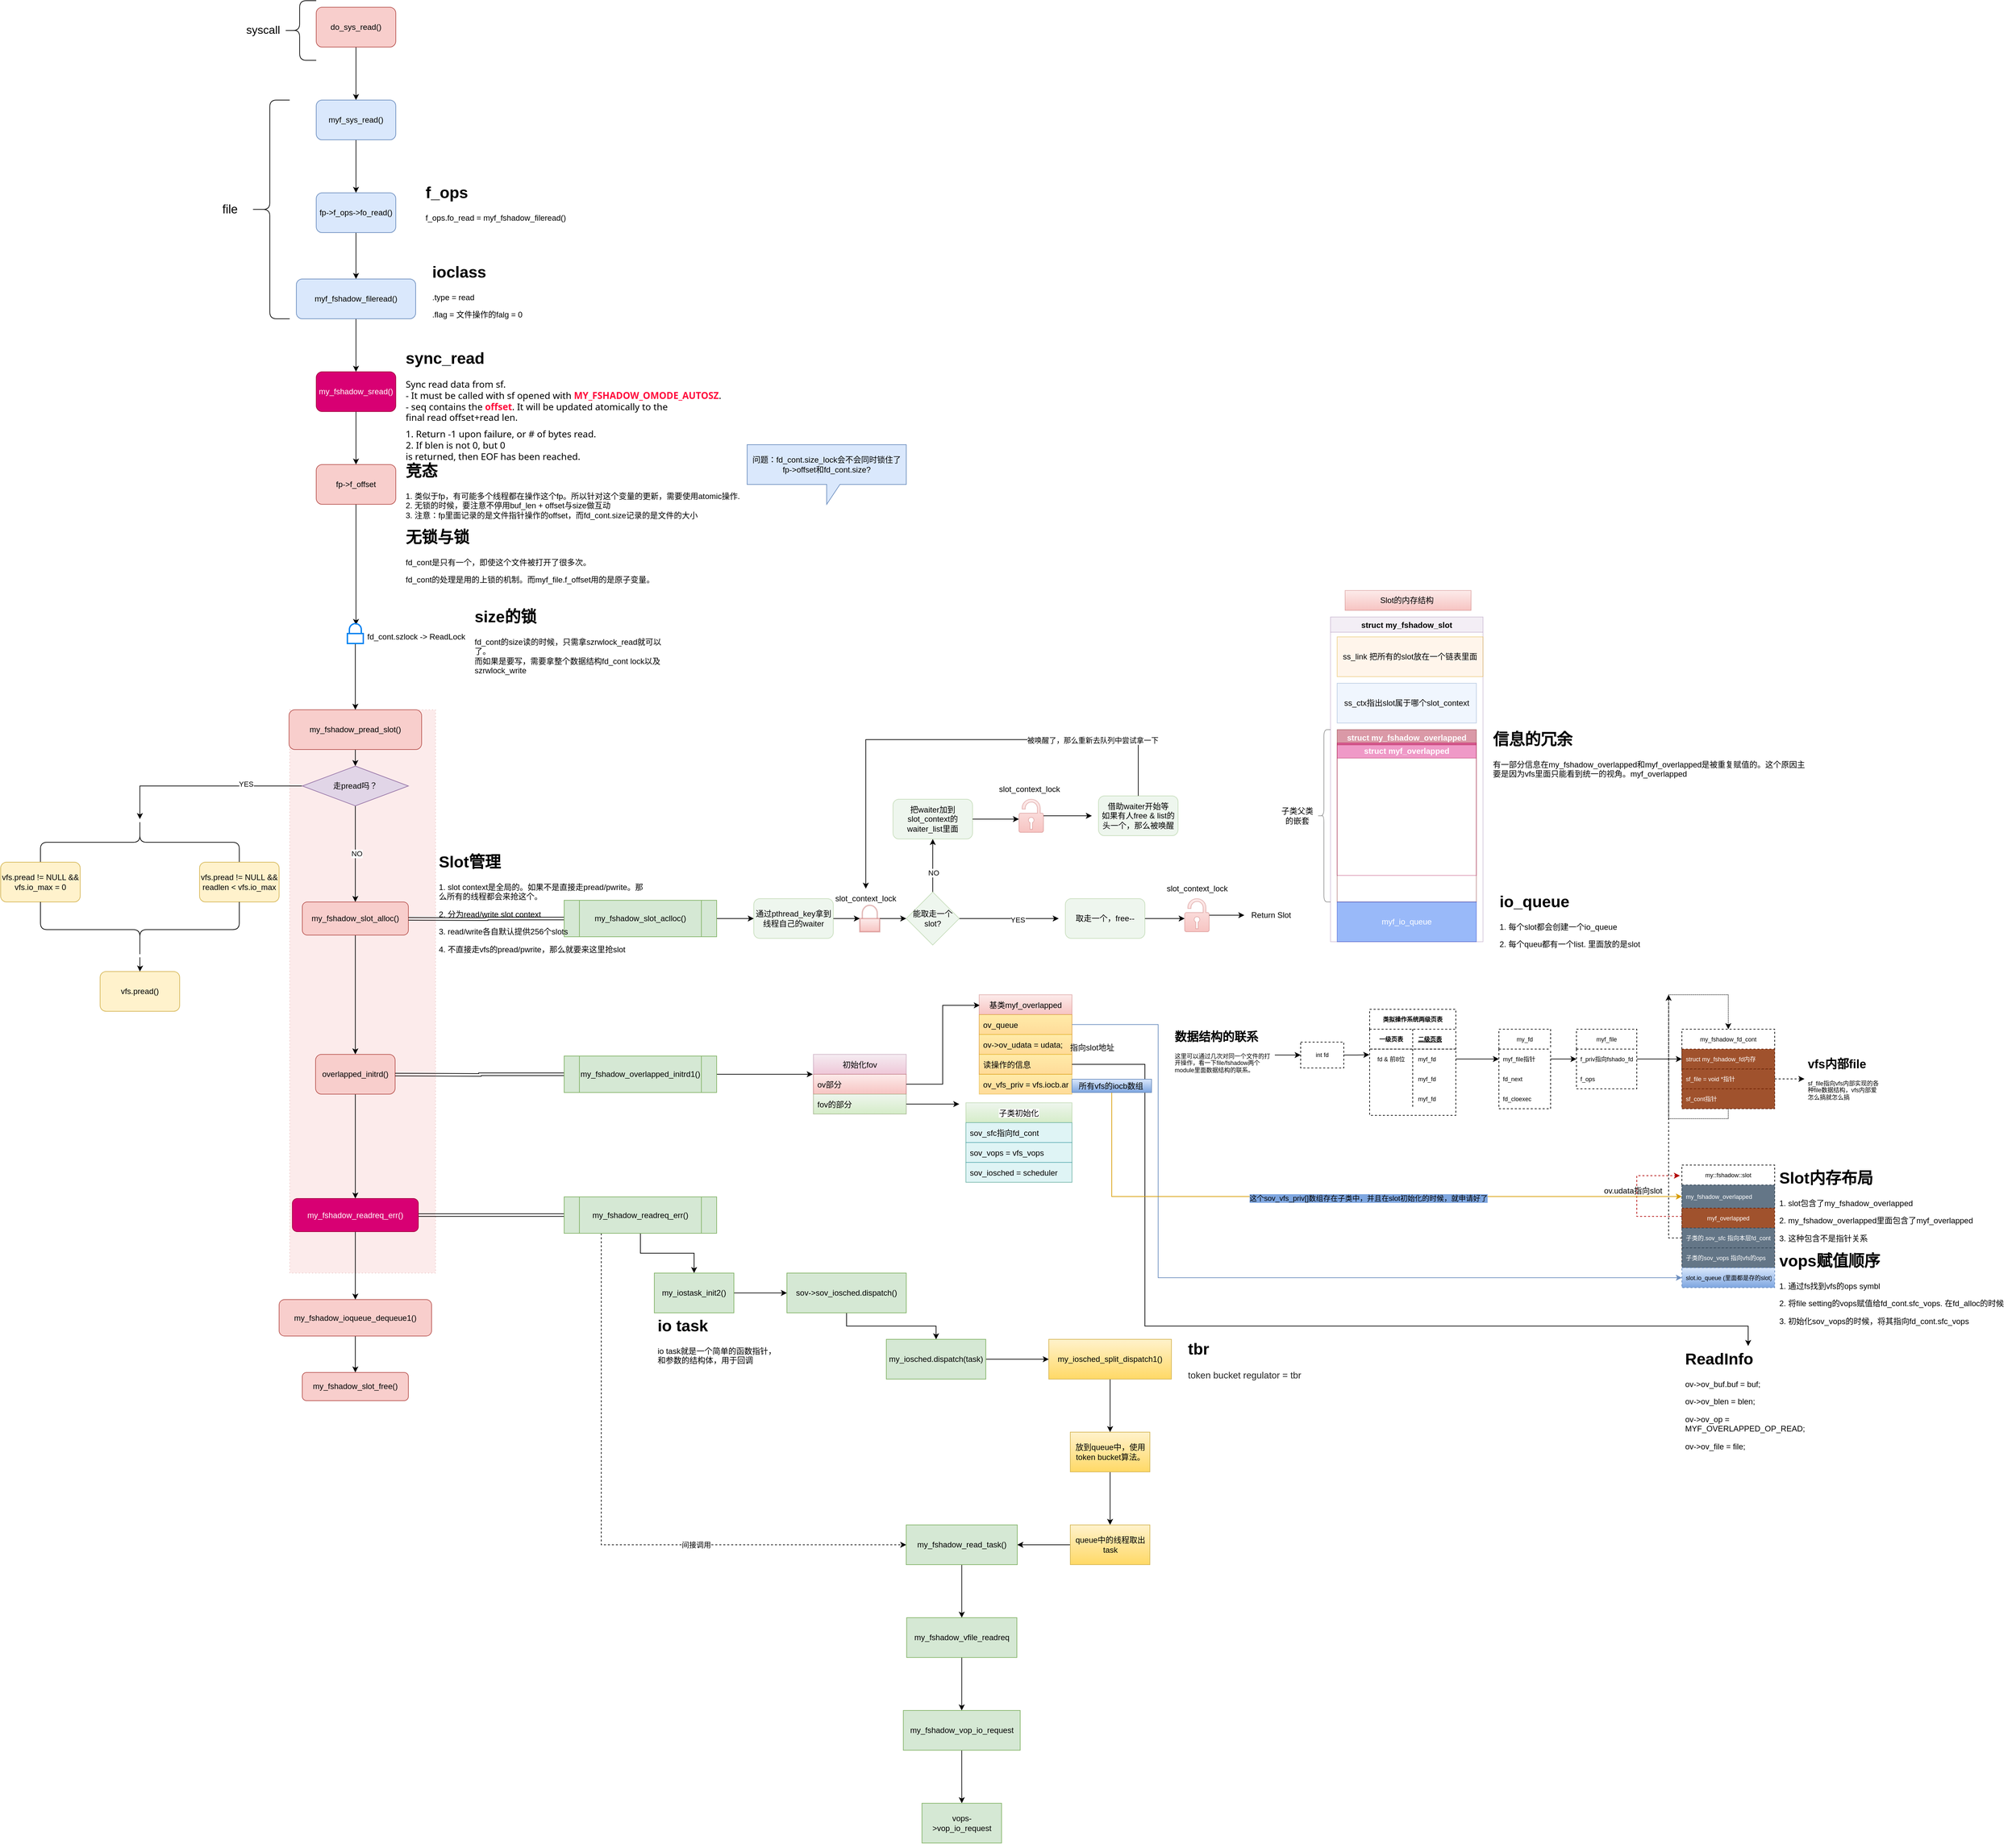 <mxfile version="15.9.1" type="github">
  <diagram id="FjAEv_3uUnPhrMAkXt-9" name="Page-1">
    <mxGraphModel dx="4722" dy="786" grid="1" gridSize="10" guides="1" tooltips="1" connect="1" arrows="1" fold="1" page="1" pageScale="1" pageWidth="3300" pageHeight="4681" math="0" shadow="0">
      <root>
        <mxCell id="0" />
        <mxCell id="1" parent="0" />
        <mxCell id="D6DmgnndptHay-srKGgo-6" value="" style="rounded=0;whiteSpace=wrap;html=1;dashed=1;dashPattern=1 4;opacity=40;fillColor=#f8cecc;strokeColor=#b85450;" parent="1" vertex="1">
          <mxGeometry x="350" y="1200" width="220" height="850" as="geometry" />
        </mxCell>
        <mxCell id="aP7m1-uafCFphGfOBbi7-3" value="" style="edgeStyle=orthogonalEdgeStyle;rounded=0;orthogonalLoop=1;jettySize=auto;html=1;" parent="1" source="aP7m1-uafCFphGfOBbi7-1" target="aP7m1-uafCFphGfOBbi7-2" edge="1">
          <mxGeometry relative="1" as="geometry" />
        </mxCell>
        <mxCell id="aP7m1-uafCFphGfOBbi7-1" value="do_sys_read()" style="rounded=1;whiteSpace=wrap;html=1;fillColor=#f8cecc;strokeColor=#b85450;" parent="1" vertex="1">
          <mxGeometry x="390" y="140" width="120" height="60" as="geometry" />
        </mxCell>
        <mxCell id="aP7m1-uafCFphGfOBbi7-5" value="" style="edgeStyle=orthogonalEdgeStyle;rounded=0;orthogonalLoop=1;jettySize=auto;html=1;" parent="1" source="aP7m1-uafCFphGfOBbi7-2" target="aP7m1-uafCFphGfOBbi7-4" edge="1">
          <mxGeometry relative="1" as="geometry" />
        </mxCell>
        <mxCell id="aP7m1-uafCFphGfOBbi7-2" value="myf_sys_read()" style="whiteSpace=wrap;html=1;rounded=1;fillColor=#dae8fc;strokeColor=#6c8ebf;" parent="1" vertex="1">
          <mxGeometry x="390" y="280" width="120" height="60" as="geometry" />
        </mxCell>
        <mxCell id="aP7m1-uafCFphGfOBbi7-8" value="" style="edgeStyle=orthogonalEdgeStyle;rounded=0;orthogonalLoop=1;jettySize=auto;html=1;" parent="1" source="aP7m1-uafCFphGfOBbi7-4" target="aP7m1-uafCFphGfOBbi7-7" edge="1">
          <mxGeometry relative="1" as="geometry" />
        </mxCell>
        <mxCell id="aP7m1-uafCFphGfOBbi7-4" value="fp-&amp;gt;f_ops-&amp;gt;fo_read()" style="whiteSpace=wrap;html=1;rounded=1;fillColor=#dae8fc;strokeColor=#6c8ebf;" parent="1" vertex="1">
          <mxGeometry x="390" y="420" width="120" height="60" as="geometry" />
        </mxCell>
        <mxCell id="aP7m1-uafCFphGfOBbi7-6" value="&lt;h1&gt;f_ops&lt;/h1&gt;&lt;p&gt;f_ops.fo_read = myf_fshadow_fileread()&lt;/p&gt;" style="text;html=1;strokeColor=none;fillColor=none;spacing=5;spacingTop=-20;whiteSpace=wrap;overflow=hidden;rounded=0;" parent="1" vertex="1">
          <mxGeometry x="550" y="400" width="240" height="80" as="geometry" />
        </mxCell>
        <mxCell id="aP7m1-uafCFphGfOBbi7-10" value="" style="edgeStyle=orthogonalEdgeStyle;rounded=0;orthogonalLoop=1;jettySize=auto;html=1;" parent="1" source="aP7m1-uafCFphGfOBbi7-7" target="aP7m1-uafCFphGfOBbi7-9" edge="1">
          <mxGeometry relative="1" as="geometry" />
        </mxCell>
        <mxCell id="aP7m1-uafCFphGfOBbi7-7" value="myf_fshadow_fileread()" style="whiteSpace=wrap;html=1;rounded=1;fillColor=#dae8fc;strokeColor=#6c8ebf;" parent="1" vertex="1">
          <mxGeometry x="360" y="550" width="180" height="60" as="geometry" />
        </mxCell>
        <mxCell id="aP7m1-uafCFphGfOBbi7-13" value="" style="edgeStyle=orthogonalEdgeStyle;rounded=0;orthogonalLoop=1;jettySize=auto;html=1;fontColor=#000000;" parent="1" source="aP7m1-uafCFphGfOBbi7-9" target="aP7m1-uafCFphGfOBbi7-12" edge="1">
          <mxGeometry relative="1" as="geometry" />
        </mxCell>
        <mxCell id="aP7m1-uafCFphGfOBbi7-9" value="my_fshadow_sread()" style="whiteSpace=wrap;html=1;rounded=1;fillColor=#d80073;strokeColor=#A50040;fontColor=#ffffff;" parent="1" vertex="1">
          <mxGeometry x="390" y="690" width="120" height="60" as="geometry" />
        </mxCell>
        <mxCell id="aP7m1-uafCFphGfOBbi7-11" value="&lt;h1&gt;sync_read&lt;/h1&gt;&lt;p style=&quot;margin: 8px 0px ; font-family: &amp;#34;segoe wpc&amp;#34; , &amp;#34;segoe ui&amp;#34; , sans-serif ; font-size: 14px&quot;&gt;Sync read data from sf.&lt;br&gt;- It must be called with sf opened with &lt;b&gt;&lt;font color=&quot;#ff0a3b&quot;&gt;MY_FSHADOW_OMODE_AUTOSZ&lt;/font&gt;&lt;/b&gt;.&lt;br&gt;- seq contains the &lt;b&gt;&lt;font color=&quot;#ff0a3b&quot;&gt;offset&lt;/font&gt;&lt;/b&gt;. It will be updated atomically to the&lt;br&gt;final read offset+read len.&lt;/p&gt;&lt;p style=&quot;margin: 8px 0px 0px ; font-family: &amp;#34;segoe wpc&amp;#34; , &amp;#34;segoe ui&amp;#34; , sans-serif ; font-size: 14px&quot;&gt;1. Return -1 upon failure, or # of bytes read.&lt;br&gt;2. If blen is not 0, but 0&lt;br&gt;is returned, then EOF has been reached.&lt;/p&gt;" style="text;html=1;strokeColor=none;fillColor=none;spacing=5;spacingTop=-20;whiteSpace=wrap;overflow=hidden;rounded=0;" parent="1" vertex="1">
          <mxGeometry x="520" y="650" width="600" height="190" as="geometry" />
        </mxCell>
        <mxCell id="D6DmgnndptHay-srKGgo-10" style="edgeStyle=orthogonalEdgeStyle;rounded=0;orthogonalLoop=1;jettySize=auto;html=1;entryX=0.542;entryY=0.067;entryDx=0;entryDy=0;entryPerimeter=0;" parent="1" source="aP7m1-uafCFphGfOBbi7-12" target="D6DmgnndptHay-srKGgo-4" edge="1">
          <mxGeometry relative="1" as="geometry" />
        </mxCell>
        <mxCell id="aP7m1-uafCFphGfOBbi7-12" value="fp-&amp;gt;f_offset" style="whiteSpace=wrap;html=1;rounded=1;fillColor=#f8cecc;strokeColor=#b85450;" parent="1" vertex="1">
          <mxGeometry x="390" y="830" width="120" height="60" as="geometry" />
        </mxCell>
        <mxCell id="aP7m1-uafCFphGfOBbi7-14" value="&lt;h1&gt;竞态&lt;/h1&gt;&lt;p&gt;1. 类似于fp，有可能多个线程都在操作这个fp。所以针对这个变量的更新，需要使用atomic操作.&lt;br&gt;2. 无锁的时候，要注意不停用buf_len + offset与size做互动&lt;br&gt;3. 注意：fp里面记录的是文件指针操作的offset，而fd_cont.size记录的是文件的大小&lt;/p&gt;" style="text;html=1;strokeColor=none;fillColor=none;spacing=5;spacingTop=-20;whiteSpace=wrap;overflow=hidden;rounded=0;labelBackgroundColor=none;fontColor=#000000;" parent="1" vertex="1">
          <mxGeometry x="520" y="820" width="520" height="100" as="geometry" />
        </mxCell>
        <mxCell id="RqPFMmIZ2FTs6EOz_FOU-2" value="" style="edgeStyle=orthogonalEdgeStyle;rounded=0;orthogonalLoop=1;jettySize=auto;html=1;" parent="1" source="aP7m1-uafCFphGfOBbi7-15" target="RqPFMmIZ2FTs6EOz_FOU-6" edge="1">
          <mxGeometry relative="1" as="geometry">
            <mxPoint x="449" y="1310" as="targetPoint" />
          </mxGeometry>
        </mxCell>
        <mxCell id="aP7m1-uafCFphGfOBbi7-15" value="my_fshadow_pread_slot()" style="whiteSpace=wrap;html=1;rounded=1;strokeColor=#b85450;fillColor=#f8cecc;" parent="1" vertex="1">
          <mxGeometry x="349" y="1200" width="200" height="60" as="geometry" />
        </mxCell>
        <mxCell id="aP7m1-uafCFphGfOBbi7-17" value="" style="shape=curlyBracket;whiteSpace=wrap;html=1;rounded=1;labelBackgroundColor=none;fontColor=#000000;" parent="1" vertex="1">
          <mxGeometry x="340" y="130" width="50" height="90" as="geometry" />
        </mxCell>
        <mxCell id="aP7m1-uafCFphGfOBbi7-18" value="syscall" style="text;html=1;strokeColor=none;fillColor=none;align=center;verticalAlign=middle;whiteSpace=wrap;rounded=0;labelBackgroundColor=none;fontColor=#000000;fontSize=17;" parent="1" vertex="1">
          <mxGeometry x="280" y="160" width="60" height="30" as="geometry" />
        </mxCell>
        <mxCell id="aP7m1-uafCFphGfOBbi7-19" value="" style="shape=curlyBracket;whiteSpace=wrap;html=1;rounded=1;labelBackgroundColor=none;fontColor=#000000;" parent="1" vertex="1">
          <mxGeometry x="290" y="280" width="60" height="330" as="geometry" />
        </mxCell>
        <mxCell id="aP7m1-uafCFphGfOBbi7-20" value="&lt;font style=&quot;font-size: 18px&quot;&gt;file&lt;/font&gt;" style="text;html=1;strokeColor=none;fillColor=none;align=center;verticalAlign=middle;whiteSpace=wrap;rounded=0;labelBackgroundColor=none;fontColor=#000000;" parent="1" vertex="1">
          <mxGeometry x="230" y="430" width="60" height="30" as="geometry" />
        </mxCell>
        <mxCell id="RqPFMmIZ2FTs6EOz_FOU-3" value="" style="shape=curlyBracket;whiteSpace=wrap;html=1;rounded=1;flipH=1;rotation=270;" parent="1" vertex="1">
          <mxGeometry x="89" y="1250" width="70" height="300" as="geometry" />
        </mxCell>
        <mxCell id="RqPFMmIZ2FTs6EOz_FOU-7" style="edgeStyle=orthogonalEdgeStyle;rounded=0;orthogonalLoop=1;jettySize=auto;html=1;entryX=0;entryY=0.5;entryDx=0;entryDy=0;entryPerimeter=0;" parent="1" source="RqPFMmIZ2FTs6EOz_FOU-6" target="RqPFMmIZ2FTs6EOz_FOU-3" edge="1">
          <mxGeometry relative="1" as="geometry" />
        </mxCell>
        <mxCell id="RqPFMmIZ2FTs6EOz_FOU-9" value="YES" style="edgeLabel;html=1;align=center;verticalAlign=middle;resizable=0;points=[];" parent="RqPFMmIZ2FTs6EOz_FOU-7" vertex="1" connectable="0">
          <mxGeometry x="-0.421" y="-3" relative="1" as="geometry">
            <mxPoint as="offset" />
          </mxGeometry>
        </mxCell>
        <mxCell id="RqPFMmIZ2FTs6EOz_FOU-8" style="edgeStyle=orthogonalEdgeStyle;rounded=0;orthogonalLoop=1;jettySize=auto;html=1;" parent="1" source="RqPFMmIZ2FTs6EOz_FOU-6" edge="1">
          <mxGeometry relative="1" as="geometry">
            <mxPoint x="449" y="1490" as="targetPoint" />
          </mxGeometry>
        </mxCell>
        <mxCell id="RqPFMmIZ2FTs6EOz_FOU-10" value="NO" style="edgeLabel;html=1;align=center;verticalAlign=middle;resizable=0;points=[];" parent="RqPFMmIZ2FTs6EOz_FOU-8" vertex="1" connectable="0">
          <mxGeometry x="-0.007" y="2" relative="1" as="geometry">
            <mxPoint as="offset" />
          </mxGeometry>
        </mxCell>
        <mxCell id="RqPFMmIZ2FTs6EOz_FOU-6" value="走pread吗？" style="rhombus;whiteSpace=wrap;html=1;fillColor=#e1d5e7;strokeColor=#9673a6;" parent="1" vertex="1">
          <mxGeometry x="369" y="1285" width="160" height="60" as="geometry" />
        </mxCell>
        <mxCell id="RqPFMmIZ2FTs6EOz_FOU-12" value="vfs.pread()" style="whiteSpace=wrap;html=1;rounded=1;fillColor=#fff2cc;strokeColor=#d6b656;" parent="1" vertex="1">
          <mxGeometry x="64" y="1595" width="120" height="60" as="geometry" />
        </mxCell>
        <mxCell id="RqPFMmIZ2FTs6EOz_FOU-15" style="edgeStyle=orthogonalEdgeStyle;rounded=0;orthogonalLoop=1;jettySize=auto;html=1;" parent="1" source="RqPFMmIZ2FTs6EOz_FOU-14" target="RqPFMmIZ2FTs6EOz_FOU-16" edge="1">
          <mxGeometry relative="1" as="geometry">
            <mxPoint x="449" y="1620" as="targetPoint" />
          </mxGeometry>
        </mxCell>
        <mxCell id="RqPFMmIZ2FTs6EOz_FOU-14" value="my_fshadow_slot_alloc()" style="rounded=1;whiteSpace=wrap;html=1;fillColor=#f8cecc;strokeColor=#b85450;" parent="1" vertex="1">
          <mxGeometry x="369" y="1490" width="160" height="50" as="geometry" />
        </mxCell>
        <mxCell id="RqPFMmIZ2FTs6EOz_FOU-18" value="" style="edgeStyle=orthogonalEdgeStyle;rounded=0;orthogonalLoop=1;jettySize=auto;html=1;" parent="1" source="RqPFMmIZ2FTs6EOz_FOU-16" target="RqPFMmIZ2FTs6EOz_FOU-17" edge="1">
          <mxGeometry relative="1" as="geometry" />
        </mxCell>
        <mxCell id="RqPFMmIZ2FTs6EOz_FOU-16" value="overlapped_initrd()" style="rounded=1;whiteSpace=wrap;html=1;fillColor=#f8cecc;strokeColor=#b85450;" parent="1" vertex="1">
          <mxGeometry x="389" y="1720" width="120" height="60" as="geometry" />
        </mxCell>
        <mxCell id="RqPFMmIZ2FTs6EOz_FOU-20" value="" style="edgeStyle=orthogonalEdgeStyle;rounded=0;orthogonalLoop=1;jettySize=auto;html=1;" parent="1" source="RqPFMmIZ2FTs6EOz_FOU-17" target="RqPFMmIZ2FTs6EOz_FOU-19" edge="1">
          <mxGeometry relative="1" as="geometry" />
        </mxCell>
        <mxCell id="RqPFMmIZ2FTs6EOz_FOU-26" style="edgeStyle=orthogonalEdgeStyle;rounded=0;orthogonalLoop=1;jettySize=auto;html=1;entryX=0;entryY=0.5;entryDx=0;entryDy=0;shape=link;" parent="1" source="RqPFMmIZ2FTs6EOz_FOU-17" target="RqPFMmIZ2FTs6EOz_FOU-24" edge="1">
          <mxGeometry relative="1" as="geometry" />
        </mxCell>
        <mxCell id="RqPFMmIZ2FTs6EOz_FOU-17" value="my_fshadow_readreq_err()" style="whiteSpace=wrap;html=1;rounded=1;strokeColor=#A50040;fillColor=#d80073;fontColor=#ffffff;" parent="1" vertex="1">
          <mxGeometry x="354" y="1937.5" width="190" height="50" as="geometry" />
        </mxCell>
        <mxCell id="RqPFMmIZ2FTs6EOz_FOU-22" value="" style="edgeStyle=orthogonalEdgeStyle;rounded=0;orthogonalLoop=1;jettySize=auto;html=1;" parent="1" source="RqPFMmIZ2FTs6EOz_FOU-19" target="RqPFMmIZ2FTs6EOz_FOU-21" edge="1">
          <mxGeometry relative="1" as="geometry" />
        </mxCell>
        <mxCell id="RqPFMmIZ2FTs6EOz_FOU-19" value="my_fshadow_ioqueue_dequeue1()" style="whiteSpace=wrap;html=1;rounded=1;strokeColor=#b85450;fillColor=#f8cecc;" parent="1" vertex="1">
          <mxGeometry x="334" y="2090" width="230" height="55" as="geometry" />
        </mxCell>
        <mxCell id="RqPFMmIZ2FTs6EOz_FOU-21" value="my_fshadow_slot_free()" style="whiteSpace=wrap;html=1;rounded=1;strokeColor=#b85450;fillColor=#f8cecc;" parent="1" vertex="1">
          <mxGeometry x="369" y="2200" width="160" height="42.5" as="geometry" />
        </mxCell>
        <mxCell id="D6DmgnndptHay-srKGgo-161" value="" style="edgeStyle=orthogonalEdgeStyle;rounded=0;orthogonalLoop=1;jettySize=auto;html=1;fontColor=#000000;" parent="1" source="RqPFMmIZ2FTs6EOz_FOU-24" target="D6DmgnndptHay-srKGgo-160" edge="1">
          <mxGeometry relative="1" as="geometry" />
        </mxCell>
        <mxCell id="E2Yp4QjCYOfhFSY221A6-5" style="edgeStyle=orthogonalEdgeStyle;rounded=0;orthogonalLoop=1;jettySize=auto;html=1;entryX=0;entryY=0.5;entryDx=0;entryDy=0;dashed=1;" edge="1" parent="1" source="RqPFMmIZ2FTs6EOz_FOU-24" target="E2Yp4QjCYOfhFSY221A6-3">
          <mxGeometry relative="1" as="geometry">
            <Array as="points">
              <mxPoint x="820" y="2460" />
            </Array>
          </mxGeometry>
        </mxCell>
        <mxCell id="E2Yp4QjCYOfhFSY221A6-6" value="间接调用" style="edgeLabel;html=1;align=center;verticalAlign=middle;resizable=0;points=[];" vertex="1" connectable="0" parent="E2Yp4QjCYOfhFSY221A6-5">
          <mxGeometry x="0.318" relative="1" as="geometry">
            <mxPoint as="offset" />
          </mxGeometry>
        </mxCell>
        <mxCell id="RqPFMmIZ2FTs6EOz_FOU-24" value="my_fshadow_readreq_err()" style="shape=process;whiteSpace=wrap;html=1;backgroundOutline=1;fillColor=#d5e8d4;strokeColor=#82b366;" parent="1" vertex="1">
          <mxGeometry x="764" y="1935" width="230" height="55" as="geometry" />
        </mxCell>
        <mxCell id="D6DmgnndptHay-srKGgo-1" value="&lt;h1&gt;无锁与锁&lt;/h1&gt;&lt;p&gt;fd_cont是只有一个，即使这个文件被打开了很多次。&lt;/p&gt;&lt;p&gt;fd_cont的处理是用的上锁的机制。而myf_file.f_offset用的是原子变量。&lt;/p&gt;" style="text;html=1;strokeColor=none;fillColor=none;spacing=5;spacingTop=-20;whiteSpace=wrap;overflow=hidden;rounded=0;" parent="1" vertex="1">
          <mxGeometry x="520" y="920" width="420" height="100" as="geometry" />
        </mxCell>
        <mxCell id="D6DmgnndptHay-srKGgo-2" value="&lt;h1&gt;ioclass&lt;/h1&gt;&lt;p&gt;.type = read&lt;/p&gt;&lt;p&gt;.flag = 文件操作的falg = 0&lt;/p&gt;" style="text;html=1;strokeColor=none;fillColor=none;spacing=5;spacingTop=-20;whiteSpace=wrap;overflow=hidden;rounded=0;" parent="1" vertex="1">
          <mxGeometry x="560" y="520" width="190" height="120" as="geometry" />
        </mxCell>
        <mxCell id="D6DmgnndptHay-srKGgo-3" value="问题：fd_cont.size_lock会不会同时锁住了fp-&amp;gt;offset和fd_cont.size?" style="shape=callout;whiteSpace=wrap;html=1;perimeter=calloutPerimeter;fillColor=#dae8fc;strokeColor=#6c8ebf;" parent="1" vertex="1">
          <mxGeometry x="1040" y="800" width="240" height="90" as="geometry" />
        </mxCell>
        <mxCell id="D6DmgnndptHay-srKGgo-12" style="edgeStyle=orthogonalEdgeStyle;rounded=0;orthogonalLoop=1;jettySize=auto;html=1;" parent="1" source="D6DmgnndptHay-srKGgo-4" target="aP7m1-uafCFphGfOBbi7-15" edge="1">
          <mxGeometry relative="1" as="geometry" />
        </mxCell>
        <mxCell id="D6DmgnndptHay-srKGgo-4" value="" style="html=1;verticalLabelPosition=bottom;align=center;labelBackgroundColor=#ffffff;verticalAlign=top;strokeWidth=2;strokeColor=#0080F0;shadow=0;dashed=0;shape=mxgraph.ios7.icons.locked;" parent="1" vertex="1">
          <mxGeometry x="437" y="1070" width="24" height="30" as="geometry" />
        </mxCell>
        <mxCell id="D6DmgnndptHay-srKGgo-7" value="fd_cont.szlock -&amp;gt; ReadLock" style="text;html=1;strokeColor=none;fillColor=none;align=center;verticalAlign=middle;whiteSpace=wrap;rounded=0;dashed=1;dashPattern=1 4;" parent="1" vertex="1">
          <mxGeometry x="461" y="1080" width="160" height="20" as="geometry" />
        </mxCell>
        <mxCell id="D6DmgnndptHay-srKGgo-13" value="&lt;h1&gt;size的锁&lt;/h1&gt;&lt;p&gt;fd_cont的size读的时候，只需拿szrwlock_read就可以了。&lt;br&gt;而如果是要写，需要拿整个数据结构fd_cont lock以及szrwlock_write&lt;/p&gt;" style="text;html=1;strokeColor=none;fillColor=none;spacing=5;spacingTop=-20;whiteSpace=wrap;overflow=hidden;rounded=0;dashed=1;dashPattern=1 4;opacity=40;" parent="1" vertex="1">
          <mxGeometry x="624" y="1040" width="306" height="120" as="geometry" />
        </mxCell>
        <mxCell id="D6DmgnndptHay-srKGgo-16" value="vfs.pread != NULL &amp;amp;&amp;amp;&lt;br&gt;readlen &amp;lt; vfs.io_max" style="rounded=1;whiteSpace=wrap;html=1;fillColor=#fff2cc;strokeColor=#d6b656;" parent="1" vertex="1">
          <mxGeometry x="214" y="1430" width="120" height="60" as="geometry" />
        </mxCell>
        <mxCell id="D6DmgnndptHay-srKGgo-17" value="vfs.pread != NULL &amp;amp;&amp;amp;&lt;br&gt;vfs.io_max = 0" style="rounded=1;whiteSpace=wrap;html=1;fillColor=#fff2cc;strokeColor=#d6b656;" parent="1" vertex="1">
          <mxGeometry x="-86" y="1430" width="120" height="60" as="geometry" />
        </mxCell>
        <mxCell id="D6DmgnndptHay-srKGgo-20" style="edgeStyle=orthogonalEdgeStyle;rounded=0;orthogonalLoop=1;jettySize=auto;html=1;fontColor=#FF0A3B;" parent="1" source="D6DmgnndptHay-srKGgo-18" target="RqPFMmIZ2FTs6EOz_FOU-12" edge="1">
          <mxGeometry relative="1" as="geometry" />
        </mxCell>
        <mxCell id="D6DmgnndptHay-srKGgo-18" value="" style="shape=curlyBracket;whiteSpace=wrap;html=1;rounded=1;rotation=270;" parent="1" vertex="1">
          <mxGeometry x="82.25" y="1381.75" width="83.5" height="300" as="geometry" />
        </mxCell>
        <mxCell id="D6DmgnndptHay-srKGgo-24" style="edgeStyle=orthogonalEdgeStyle;rounded=0;orthogonalLoop=1;jettySize=auto;html=1;entryX=0;entryY=0.5;entryDx=0;entryDy=0;shape=link;" parent="1" target="D6DmgnndptHay-srKGgo-25" edge="1">
          <mxGeometry relative="1" as="geometry">
            <mxPoint x="529" y="1515.5" as="sourcePoint" />
          </mxGeometry>
        </mxCell>
        <mxCell id="D6DmgnndptHay-srKGgo-47" style="edgeStyle=orthogonalEdgeStyle;rounded=0;orthogonalLoop=1;jettySize=auto;html=1;entryX=0;entryY=0.5;entryDx=0;entryDy=0;fontColor=#000000;" parent="1" source="D6DmgnndptHay-srKGgo-25" target="D6DmgnndptHay-srKGgo-32" edge="1">
          <mxGeometry relative="1" as="geometry" />
        </mxCell>
        <mxCell id="D6DmgnndptHay-srKGgo-25" value="my_fshadow_slot_aclloc()" style="shape=process;whiteSpace=wrap;html=1;backgroundOutline=1;fillColor=#d5e8d4;strokeColor=#82b366;" parent="1" vertex="1">
          <mxGeometry x="764" y="1487.5" width="230" height="55" as="geometry" />
        </mxCell>
        <mxCell id="D6DmgnndptHay-srKGgo-26" value="&lt;h1&gt;Slot管理&lt;/h1&gt;&lt;p&gt;1. slot context是全局的。如果不是直接走pread/pwrite。那么所有的线程都会来抢这个。&lt;/p&gt;&lt;p&gt;2. 分为read/write slot context&lt;/p&gt;&lt;p&gt;3. read/write各自默认提供256个slots&lt;/p&gt;&lt;p&gt;4. 不直接走vfs的pread/pwrite，那么就要来这里抢slot&lt;/p&gt;" style="text;html=1;strokeColor=none;fillColor=none;spacing=5;spacingTop=-20;whiteSpace=wrap;overflow=hidden;rounded=0;dashed=1;dashPattern=1 4;fontColor=#000000;opacity=40;" parent="1" vertex="1">
          <mxGeometry x="570" y="1410" width="320" height="160" as="geometry" />
        </mxCell>
        <mxCell id="D6DmgnndptHay-srKGgo-33" style="edgeStyle=orthogonalEdgeStyle;rounded=0;orthogonalLoop=1;jettySize=auto;html=1;fontColor=#000000;" parent="1" source="D6DmgnndptHay-srKGgo-32" edge="1">
          <mxGeometry relative="1" as="geometry">
            <mxPoint x="1210" y="1515" as="targetPoint" />
          </mxGeometry>
        </mxCell>
        <mxCell id="D6DmgnndptHay-srKGgo-32" value="通过pthread_key拿到线程自己的waiter" style="rounded=1;whiteSpace=wrap;html=1;opacity=40;fillColor=#d5e8d4;strokeColor=#82b366;" parent="1" vertex="1">
          <mxGeometry x="1050" y="1485" width="120" height="60" as="geometry" />
        </mxCell>
        <mxCell id="D6DmgnndptHay-srKGgo-36" style="edgeStyle=orthogonalEdgeStyle;rounded=0;orthogonalLoop=1;jettySize=auto;html=1;fontColor=#000000;" parent="1" source="D6DmgnndptHay-srKGgo-35" edge="1">
          <mxGeometry relative="1" as="geometry">
            <mxPoint x="1280" y="1515" as="targetPoint" />
          </mxGeometry>
        </mxCell>
        <mxCell id="D6DmgnndptHay-srKGgo-35" value="" style="html=1;verticalLabelPosition=bottom;align=center;labelBackgroundColor=#ffffff;verticalAlign=top;strokeWidth=2;strokeColor=#b85450;shadow=0;dashed=0;shape=mxgraph.ios7.icons.locked;opacity=40;fillColor=#f8cecc;gradientColor=#ea6b66;" parent="1" vertex="1">
          <mxGeometry x="1210" y="1495" width="30" height="40" as="geometry" />
        </mxCell>
        <mxCell id="D6DmgnndptHay-srKGgo-37" value="slot_context_lock" style="text;html=1;strokeColor=none;fillColor=none;align=center;verticalAlign=middle;whiteSpace=wrap;rounded=0;fontColor=#000000;opacity=40;" parent="1" vertex="1">
          <mxGeometry x="1165" y="1470" width="108" height="30" as="geometry" />
        </mxCell>
        <mxCell id="D6DmgnndptHay-srKGgo-41" style="edgeStyle=orthogonalEdgeStyle;rounded=0;orthogonalLoop=1;jettySize=auto;html=1;exitX=1;exitY=0.5;exitDx=0;exitDy=0;fontColor=#000000;" parent="1" source="D6DmgnndptHay-srKGgo-40" edge="1">
          <mxGeometry relative="1" as="geometry">
            <mxPoint x="1510" y="1515" as="targetPoint" />
          </mxGeometry>
        </mxCell>
        <mxCell id="D6DmgnndptHay-srKGgo-43" value="YES" style="edgeLabel;html=1;align=center;verticalAlign=middle;resizable=0;points=[];fontColor=#000000;" parent="D6DmgnndptHay-srKGgo-41" vertex="1" connectable="0">
          <mxGeometry x="0.173" y="-1" relative="1" as="geometry">
            <mxPoint as="offset" />
          </mxGeometry>
        </mxCell>
        <mxCell id="D6DmgnndptHay-srKGgo-42" style="edgeStyle=orthogonalEdgeStyle;rounded=0;orthogonalLoop=1;jettySize=auto;html=1;fontColor=#000000;" parent="1" source="D6DmgnndptHay-srKGgo-40" target="D6DmgnndptHay-srKGgo-54" edge="1">
          <mxGeometry relative="1" as="geometry">
            <mxPoint x="1320" y="1365" as="targetPoint" />
          </mxGeometry>
        </mxCell>
        <mxCell id="D6DmgnndptHay-srKGgo-46" value="NO" style="edgeLabel;html=1;align=center;verticalAlign=middle;resizable=0;points=[];fontColor=#000000;" parent="D6DmgnndptHay-srKGgo-42" vertex="1" connectable="0">
          <mxGeometry x="-0.273" y="-1" relative="1" as="geometry">
            <mxPoint as="offset" />
          </mxGeometry>
        </mxCell>
        <mxCell id="D6DmgnndptHay-srKGgo-40" value="能取走一个slot?" style="rhombus;whiteSpace=wrap;html=1;opacity=40;fillColor=#d5e8d4;strokeColor=#82b366;" parent="1" vertex="1">
          <mxGeometry x="1280" y="1475" width="80" height="80" as="geometry" />
        </mxCell>
        <mxCell id="D6DmgnndptHay-srKGgo-49" style="edgeStyle=orthogonalEdgeStyle;rounded=0;orthogonalLoop=1;jettySize=auto;html=1;exitX=1;exitY=0.5;exitDx=0;exitDy=0;fontColor=#000000;" parent="1" source="D6DmgnndptHay-srKGgo-48" edge="1">
          <mxGeometry relative="1" as="geometry">
            <mxPoint x="1700" y="1515" as="targetPoint" />
          </mxGeometry>
        </mxCell>
        <mxCell id="D6DmgnndptHay-srKGgo-48" value="取走一个，free--" style="rounded=1;whiteSpace=wrap;html=1;opacity=40;fillColor=#d5e8d4;strokeColor=#82b366;" parent="1" vertex="1">
          <mxGeometry x="1520" y="1485" width="120" height="60" as="geometry" />
        </mxCell>
        <mxCell id="D6DmgnndptHay-srKGgo-52" style="edgeStyle=orthogonalEdgeStyle;rounded=0;orthogonalLoop=1;jettySize=auto;html=1;exitX=1;exitY=0.5;exitDx=0;exitDy=0;exitPerimeter=0;fontColor=#000000;" parent="1" source="D6DmgnndptHay-srKGgo-50" edge="1">
          <mxGeometry relative="1" as="geometry">
            <mxPoint x="1790" y="1510" as="targetPoint" />
          </mxGeometry>
        </mxCell>
        <mxCell id="D6DmgnndptHay-srKGgo-50" value="" style="sketch=0;aspect=fixed;pointerEvents=1;shadow=0;dashed=0;html=1;strokeColor=#b85450;labelPosition=center;verticalLabelPosition=bottom;verticalAlign=top;align=center;fillColor=#f8cecc;shape=mxgraph.mscae.enterprise.lock_unlocked;opacity=40;gradientColor=#ea6b66;" parent="1" vertex="1">
          <mxGeometry x="1700" y="1485" width="37" height="50" as="geometry" />
        </mxCell>
        <mxCell id="D6DmgnndptHay-srKGgo-51" value="slot_context_lock" style="text;html=1;strokeColor=none;fillColor=none;align=center;verticalAlign=middle;whiteSpace=wrap;rounded=0;fontColor=#000000;opacity=40;" parent="1" vertex="1">
          <mxGeometry x="1664.5" y="1455" width="108" height="30" as="geometry" />
        </mxCell>
        <mxCell id="D6DmgnndptHay-srKGgo-53" value="Return Slot" style="text;html=1;align=center;verticalAlign=middle;resizable=0;points=[];autosize=1;strokeColor=none;fillColor=none;fontColor=#000000;" parent="1" vertex="1">
          <mxGeometry x="1790" y="1500" width="80" height="20" as="geometry" />
        </mxCell>
        <mxCell id="D6DmgnndptHay-srKGgo-55" style="edgeStyle=orthogonalEdgeStyle;rounded=0;orthogonalLoop=1;jettySize=auto;html=1;exitX=1;exitY=0.5;exitDx=0;exitDy=0;fontColor=#000000;" parent="1" source="D6DmgnndptHay-srKGgo-54" edge="1">
          <mxGeometry relative="1" as="geometry">
            <mxPoint x="1450" y="1365" as="targetPoint" />
          </mxGeometry>
        </mxCell>
        <mxCell id="D6DmgnndptHay-srKGgo-54" value="把waiter加到slot_context的waiter_list里面" style="rounded=1;whiteSpace=wrap;html=1;opacity=40;fillColor=#d5e8d4;strokeColor=#82b366;" parent="1" vertex="1">
          <mxGeometry x="1260" y="1335" width="120" height="60" as="geometry" />
        </mxCell>
        <mxCell id="D6DmgnndptHay-srKGgo-58" style="edgeStyle=orthogonalEdgeStyle;rounded=0;orthogonalLoop=1;jettySize=auto;html=1;fontColor=#000000;" parent="1" source="D6DmgnndptHay-srKGgo-56" edge="1">
          <mxGeometry relative="1" as="geometry">
            <mxPoint x="1560" y="1360" as="targetPoint" />
          </mxGeometry>
        </mxCell>
        <mxCell id="D6DmgnndptHay-srKGgo-56" value="" style="sketch=0;aspect=fixed;pointerEvents=1;shadow=0;dashed=0;html=1;strokeColor=#b85450;labelPosition=center;verticalLabelPosition=bottom;verticalAlign=top;align=center;fillColor=#f8cecc;shape=mxgraph.mscae.enterprise.lock_unlocked;opacity=40;gradientColor=#ea6b66;" parent="1" vertex="1">
          <mxGeometry x="1450" y="1335" width="37" height="50" as="geometry" />
        </mxCell>
        <mxCell id="D6DmgnndptHay-srKGgo-57" value="slot_context_lock" style="text;html=1;strokeColor=none;fillColor=none;align=center;verticalAlign=middle;whiteSpace=wrap;rounded=0;fontColor=#000000;opacity=40;" parent="1" vertex="1">
          <mxGeometry x="1412" y="1305" width="108" height="30" as="geometry" />
        </mxCell>
        <mxCell id="D6DmgnndptHay-srKGgo-61" style="edgeStyle=orthogonalEdgeStyle;rounded=0;orthogonalLoop=1;jettySize=auto;html=1;fontColor=#000000;" parent="1" source="D6DmgnndptHay-srKGgo-59" target="D6DmgnndptHay-srKGgo-37" edge="1">
          <mxGeometry relative="1" as="geometry">
            <Array as="points">
              <mxPoint x="1630" y="1245" />
              <mxPoint x="1219" y="1245" />
            </Array>
          </mxGeometry>
        </mxCell>
        <mxCell id="D6DmgnndptHay-srKGgo-62" value="被唤醒了，那么重新去队列中尝试拿一下" style="edgeLabel;html=1;align=center;verticalAlign=middle;resizable=0;points=[];fontColor=#000000;" parent="D6DmgnndptHay-srKGgo-61" vertex="1" connectable="0">
          <mxGeometry x="-0.573" y="1" relative="1" as="geometry">
            <mxPoint as="offset" />
          </mxGeometry>
        </mxCell>
        <mxCell id="D6DmgnndptHay-srKGgo-59" value="借助waiter开始等&lt;br&gt;如果有人free &amp;amp; list的头一个，那么被唤醒" style="rounded=1;whiteSpace=wrap;html=1;opacity=40;fillColor=#d5e8d4;strokeColor=#82b366;" parent="1" vertex="1">
          <mxGeometry x="1570" y="1330" width="120" height="60" as="geometry" />
        </mxCell>
        <mxCell id="D6DmgnndptHay-srKGgo-64" style="edgeStyle=orthogonalEdgeStyle;rounded=0;orthogonalLoop=1;jettySize=auto;html=1;entryX=0;entryY=0.5;entryDx=0;entryDy=0;shape=link;" parent="1" target="D6DmgnndptHay-srKGgo-65" edge="1">
          <mxGeometry relative="1" as="geometry">
            <mxPoint x="509" y="1750.5" as="sourcePoint" />
          </mxGeometry>
        </mxCell>
        <mxCell id="D6DmgnndptHay-srKGgo-88" value="" style="edgeStyle=orthogonalEdgeStyle;rounded=0;orthogonalLoop=1;jettySize=auto;html=1;fontColor=#000000;" parent="1" source="D6DmgnndptHay-srKGgo-65" edge="1">
          <mxGeometry relative="1" as="geometry">
            <mxPoint x="1139" y="1750" as="targetPoint" />
          </mxGeometry>
        </mxCell>
        <mxCell id="D6DmgnndptHay-srKGgo-65" value="my_fshadow_overlapped_initrd1()" style="shape=process;whiteSpace=wrap;html=1;backgroundOutline=1;fillColor=#d5e8d4;strokeColor=#82b366;" parent="1" vertex="1">
          <mxGeometry x="764" y="1722.5" width="230" height="55" as="geometry" />
        </mxCell>
        <mxCell id="D6DmgnndptHay-srKGgo-72" value="struct my_fshadow_slot" style="swimlane;opacity=40;fillColor=#e1d5e7;strokeColor=#9673a6;" parent="1" vertex="1">
          <mxGeometry x="1920" y="1060" width="230" height="490" as="geometry" />
        </mxCell>
        <mxCell id="D6DmgnndptHay-srKGgo-73" value="ss_link 把所有的slot放在一个链表里面" style="rounded=0;whiteSpace=wrap;html=1;opacity=40;fillColor=#ffe6cc;strokeColor=#d79b00;" parent="D6DmgnndptHay-srKGgo-72" vertex="1">
          <mxGeometry x="10" y="30" width="220" height="60" as="geometry" />
        </mxCell>
        <mxCell id="D6DmgnndptHay-srKGgo-74" value="ss_ctx指出slot属于哪个slot_context" style="rounded=0;whiteSpace=wrap;html=1;opacity=40;fillColor=#dae8fc;strokeColor=#6c8ebf;" parent="D6DmgnndptHay-srKGgo-72" vertex="1">
          <mxGeometry x="10" y="100" width="210" height="60" as="geometry" />
        </mxCell>
        <mxCell id="D6DmgnndptHay-srKGgo-75" value="struct my_fshadow_overlapped" style="swimlane;opacity=40;fillColor=#a20025;strokeColor=#6F0000;fontColor=#ffffff;" parent="D6DmgnndptHay-srKGgo-72" vertex="1">
          <mxGeometry x="10" y="170" width="210" height="260" as="geometry" />
        </mxCell>
        <mxCell id="D6DmgnndptHay-srKGgo-76" value="struct myf_overlapped" style="swimlane;fontColor=#ffffff;opacity=40;fillColor=#d80073;strokeColor=#A50040;" parent="D6DmgnndptHay-srKGgo-75" vertex="1">
          <mxGeometry y="20" width="210" height="200" as="geometry" />
        </mxCell>
        <mxCell id="D6DmgnndptHay-srKGgo-77" value="myf_io_queue" style="rounded=0;whiteSpace=wrap;html=1;fontColor=#ffffff;opacity=40;fillColor=#0050ef;strokeColor=#001DBC;" parent="D6DmgnndptHay-srKGgo-72" vertex="1">
          <mxGeometry x="10" y="430" width="210" height="60" as="geometry" />
        </mxCell>
        <mxCell id="D6DmgnndptHay-srKGgo-78" value="Slot的内存结构&amp;nbsp;" style="text;html=1;strokeColor=#b85450;fillColor=#f8cecc;align=center;verticalAlign=middle;whiteSpace=wrap;rounded=0;opacity=40;gradientColor=#ea6b66;" parent="1" vertex="1">
          <mxGeometry x="1942" y="1020" width="190" height="30" as="geometry" />
        </mxCell>
        <mxCell id="D6DmgnndptHay-srKGgo-80" value="" style="shape=curlyBracket;whiteSpace=wrap;html=1;rounded=1;fontColor=#000000;gradientColor=none;opacity=40;" parent="1" vertex="1">
          <mxGeometry x="1900" y="1230" width="20" height="260" as="geometry" />
        </mxCell>
        <mxCell id="D6DmgnndptHay-srKGgo-81" value="子类父类的嵌套" style="text;html=1;strokeColor=none;fillColor=none;align=center;verticalAlign=middle;whiteSpace=wrap;rounded=0;fontColor=#000000;opacity=40;" parent="1" vertex="1">
          <mxGeometry x="1840" y="1345" width="60" height="30" as="geometry" />
        </mxCell>
        <mxCell id="D6DmgnndptHay-srKGgo-83" value="&lt;h1&gt;io_queue&lt;/h1&gt;&lt;p&gt;1. 每个slot都会创建一个io_queue&lt;/p&gt;&lt;p&gt;2. 每个queu都有一个list. 里面放的是slot&lt;/p&gt;" style="text;html=1;strokeColor=none;fillColor=none;spacing=5;spacingTop=-20;whiteSpace=wrap;overflow=hidden;rounded=0;fontColor=#000000;opacity=40;" parent="1" vertex="1">
          <mxGeometry x="2170" y="1470" width="330" height="110" as="geometry" />
        </mxCell>
        <mxCell id="D6DmgnndptHay-srKGgo-84" value="&lt;h1&gt;信息的冗余&lt;/h1&gt;&lt;p&gt;有一部分信息在my_fshadow_overlapped和myf_overlapped是被重复赋值的。这个原因主要是因为vfs里面只能看到统一的视角。&lt;span&gt;myf_overlapped&lt;/span&gt;&lt;/p&gt;" style="text;html=1;strokeColor=none;fillColor=none;spacing=5;spacingTop=-20;whiteSpace=wrap;overflow=hidden;rounded=0;fontColor=#000000;opacity=40;" parent="1" vertex="1">
          <mxGeometry x="2160" y="1225" width="490" height="115" as="geometry" />
        </mxCell>
        <mxCell id="D6DmgnndptHay-srKGgo-89" value="初始化fov" style="swimlane;fontStyle=0;childLayout=stackLayout;horizontal=1;startSize=30;horizontalStack=0;resizeParent=1;resizeParentMax=0;resizeLast=0;collapsible=1;marginBottom=0;gradientColor=#d5739d;opacity=40;fillColor=#e6d0de;strokeColor=#996185;" parent="1" vertex="1">
          <mxGeometry x="1140" y="1720" width="140" height="90" as="geometry" />
        </mxCell>
        <mxCell id="D6DmgnndptHay-srKGgo-90" value="ov部分" style="text;strokeColor=#b85450;fillColor=#f8cecc;align=left;verticalAlign=middle;spacingLeft=4;spacingRight=4;overflow=hidden;points=[[0,0.5],[1,0.5]];portConstraint=eastwest;rotatable=0;opacity=40;gradientColor=#ea6b66;" parent="D6DmgnndptHay-srKGgo-89" vertex="1">
          <mxGeometry y="30" width="140" height="30" as="geometry" />
        </mxCell>
        <mxCell id="D6DmgnndptHay-srKGgo-91" value="fov的部分" style="text;strokeColor=#82b366;fillColor=#d5e8d4;align=left;verticalAlign=middle;spacingLeft=4;spacingRight=4;overflow=hidden;points=[[0,0.5],[1,0.5]];portConstraint=eastwest;rotatable=0;opacity=40;gradientColor=#97d077;" parent="D6DmgnndptHay-srKGgo-89" vertex="1">
          <mxGeometry y="60" width="140" height="30" as="geometry" />
        </mxCell>
        <mxCell id="D6DmgnndptHay-srKGgo-93" style="edgeStyle=orthogonalEdgeStyle;rounded=0;orthogonalLoop=1;jettySize=auto;html=1;fontColor=#000000;entryX=0.007;entryY=0.133;entryDx=0;entryDy=0;entryPerimeter=0;" parent="1" source="D6DmgnndptHay-srKGgo-90" target="D6DmgnndptHay-srKGgo-95" edge="1">
          <mxGeometry relative="1" as="geometry">
            <mxPoint x="1360" y="1765" as="targetPoint" />
          </mxGeometry>
        </mxCell>
        <mxCell id="D6DmgnndptHay-srKGgo-94" style="edgeStyle=orthogonalEdgeStyle;rounded=0;orthogonalLoop=1;jettySize=auto;html=1;fontColor=#000000;" parent="1" source="D6DmgnndptHay-srKGgo-91" edge="1">
          <mxGeometry relative="1" as="geometry">
            <mxPoint x="1360" y="1795" as="targetPoint" />
          </mxGeometry>
        </mxCell>
        <mxCell id="D6DmgnndptHay-srKGgo-95" value="基类myf_overlapped" style="swimlane;fontStyle=0;childLayout=stackLayout;horizontal=1;startSize=30;horizontalStack=0;resizeParent=1;resizeParentMax=0;resizeLast=0;collapsible=1;marginBottom=0;opacity=40;fillColor=#f8cecc;strokeColor=#b85450;gradientColor=#ea6b66;" parent="1" vertex="1">
          <mxGeometry x="1390" y="1630" width="140" height="120" as="geometry" />
        </mxCell>
        <mxCell id="D6DmgnndptHay-srKGgo-96" value="ov_queue" style="text;strokeColor=#d79b00;fillColor=#ffcd28;align=left;verticalAlign=middle;spacingLeft=4;spacingRight=4;overflow=hidden;points=[[0,0.5],[1,0.5]];portConstraint=eastwest;rotatable=0;opacity=40;gradientColor=#ffa500;" parent="D6DmgnndptHay-srKGgo-95" vertex="1">
          <mxGeometry y="30" width="140" height="30" as="geometry" />
        </mxCell>
        <mxCell id="D6DmgnndptHay-srKGgo-97" value="ov-&gt;ov_udata = udata;" style="text;strokeColor=#d79b00;fillColor=#ffcd28;align=left;verticalAlign=middle;spacingLeft=4;spacingRight=4;overflow=hidden;points=[[0,0.5],[1,0.5]];portConstraint=eastwest;rotatable=0;opacity=40;gradientColor=#ffa500;" parent="D6DmgnndptHay-srKGgo-95" vertex="1">
          <mxGeometry y="60" width="140" height="30" as="geometry" />
        </mxCell>
        <mxCell id="D6DmgnndptHay-srKGgo-98" value="读操作的信息" style="text;strokeColor=#d79b00;fillColor=#ffcd28;align=left;verticalAlign=middle;spacingLeft=4;spacingRight=4;overflow=hidden;points=[[0,0.5],[1,0.5]];portConstraint=eastwest;rotatable=0;opacity=40;gradientColor=#ffa500;" parent="D6DmgnndptHay-srKGgo-95" vertex="1">
          <mxGeometry y="90" width="140" height="30" as="geometry" />
        </mxCell>
        <mxCell id="D6DmgnndptHay-srKGgo-99" style="edgeStyle=orthogonalEdgeStyle;rounded=0;orthogonalLoop=1;jettySize=auto;html=1;entryX=0;entryY=0.5;entryDx=0;entryDy=0;fontSize=9;" parent="1" source="D6DmgnndptHay-srKGgo-100" target="D6DmgnndptHay-srKGgo-102" edge="1">
          <mxGeometry relative="1" as="geometry" />
        </mxCell>
        <mxCell id="D6DmgnndptHay-srKGgo-100" value="&lt;h1&gt;数据结构的联系&lt;/h1&gt;&lt;p&gt;这里可以通过几次对同一个文件的打开操作，看一下file/fshadow两个module里面数据结构的联系。&lt;/p&gt;" style="text;html=1;strokeColor=none;fillColor=none;spacing=5;spacingTop=-20;whiteSpace=wrap;overflow=hidden;rounded=0;dashed=1;fontSize=9;" parent="1" vertex="1">
          <mxGeometry x="1680" y="1682" width="156" height="78" as="geometry" />
        </mxCell>
        <mxCell id="D6DmgnndptHay-srKGgo-101" style="edgeStyle=orthogonalEdgeStyle;rounded=0;orthogonalLoop=1;jettySize=auto;html=1;entryX=-0.003;entryY=0.286;entryDx=0;entryDy=0;entryPerimeter=0;fontSize=9;" parent="1" source="D6DmgnndptHay-srKGgo-102" target="D6DmgnndptHay-srKGgo-107" edge="1">
          <mxGeometry relative="1" as="geometry" />
        </mxCell>
        <mxCell id="D6DmgnndptHay-srKGgo-102" value="int fd" style="rounded=0;whiteSpace=wrap;html=1;dashed=1;fontSize=9;" parent="1" vertex="1">
          <mxGeometry x="1875" y="1701.5" width="65" height="39" as="geometry" />
        </mxCell>
        <mxCell id="D6DmgnndptHay-srKGgo-103" value="类拟操作系统两级页表" style="shape=table;startSize=30;container=1;collapsible=1;childLayout=tableLayout;fixedRows=1;rowLines=0;fontStyle=1;align=center;resizeLast=1;dashed=1;fontSize=9;" parent="1" vertex="1">
          <mxGeometry x="1979" y="1652" width="130" height="160" as="geometry" />
        </mxCell>
        <mxCell id="D6DmgnndptHay-srKGgo-104" value="" style="shape=partialRectangle;collapsible=0;dropTarget=0;pointerEvents=0;fillColor=none;top=0;left=0;bottom=1;right=0;points=[[0,0.5],[1,0.5]];portConstraint=eastwest;dashed=1;fontSize=9;" parent="D6DmgnndptHay-srKGgo-103" vertex="1">
          <mxGeometry y="30" width="130" height="30" as="geometry" />
        </mxCell>
        <mxCell id="D6DmgnndptHay-srKGgo-105" value="一级页表" style="shape=partialRectangle;connectable=0;fillColor=none;top=0;left=0;bottom=0;right=0;fontStyle=1;overflow=hidden;dashed=1;fontSize=9;" parent="D6DmgnndptHay-srKGgo-104" vertex="1">
          <mxGeometry width="65" height="30" as="geometry">
            <mxRectangle width="65" height="30" as="alternateBounds" />
          </mxGeometry>
        </mxCell>
        <mxCell id="D6DmgnndptHay-srKGgo-106" value="二级页表" style="shape=partialRectangle;connectable=0;fillColor=none;top=0;left=0;bottom=0;right=0;align=left;spacingLeft=6;fontStyle=5;overflow=hidden;dashed=1;fontSize=9;" parent="D6DmgnndptHay-srKGgo-104" vertex="1">
          <mxGeometry x="65" width="65" height="30" as="geometry">
            <mxRectangle width="65" height="30" as="alternateBounds" />
          </mxGeometry>
        </mxCell>
        <mxCell id="D6DmgnndptHay-srKGgo-107" value="" style="shape=partialRectangle;collapsible=0;dropTarget=0;pointerEvents=0;fillColor=none;top=0;left=0;bottom=0;right=0;points=[[0,0.5],[1,0.5]];portConstraint=eastwest;dashed=1;fontSize=9;" parent="D6DmgnndptHay-srKGgo-103" vertex="1">
          <mxGeometry y="60" width="130" height="30" as="geometry" />
        </mxCell>
        <mxCell id="D6DmgnndptHay-srKGgo-108" value="fd &amp; 前8位" style="shape=partialRectangle;connectable=0;fillColor=none;top=0;left=0;bottom=0;right=0;editable=1;overflow=hidden;dashed=1;fontSize=9;" parent="D6DmgnndptHay-srKGgo-107" vertex="1">
          <mxGeometry width="65" height="30" as="geometry">
            <mxRectangle width="65" height="30" as="alternateBounds" />
          </mxGeometry>
        </mxCell>
        <mxCell id="D6DmgnndptHay-srKGgo-109" value="myf_fd" style="shape=partialRectangle;connectable=0;fillColor=none;top=0;left=0;bottom=0;right=0;align=left;spacingLeft=6;overflow=hidden;dashed=1;fontSize=9;" parent="D6DmgnndptHay-srKGgo-107" vertex="1">
          <mxGeometry x="65" width="65" height="30" as="geometry">
            <mxRectangle width="65" height="30" as="alternateBounds" />
          </mxGeometry>
        </mxCell>
        <mxCell id="D6DmgnndptHay-srKGgo-110" value="" style="shape=partialRectangle;collapsible=0;dropTarget=0;pointerEvents=0;fillColor=none;top=0;left=0;bottom=0;right=0;points=[[0,0.5],[1,0.5]];portConstraint=eastwest;dashed=1;fontSize=9;" parent="D6DmgnndptHay-srKGgo-103" vertex="1">
          <mxGeometry y="90" width="130" height="30" as="geometry" />
        </mxCell>
        <mxCell id="D6DmgnndptHay-srKGgo-111" value="" style="shape=partialRectangle;connectable=0;fillColor=none;top=0;left=0;bottom=0;right=0;editable=1;overflow=hidden;dashed=1;fontSize=9;" parent="D6DmgnndptHay-srKGgo-110" vertex="1">
          <mxGeometry width="65" height="30" as="geometry">
            <mxRectangle width="65" height="30" as="alternateBounds" />
          </mxGeometry>
        </mxCell>
        <mxCell id="D6DmgnndptHay-srKGgo-112" value="myf_fd" style="shape=partialRectangle;connectable=0;fillColor=none;top=0;left=0;bottom=0;right=0;align=left;spacingLeft=6;overflow=hidden;dashed=1;fontSize=9;" parent="D6DmgnndptHay-srKGgo-110" vertex="1">
          <mxGeometry x="65" width="65" height="30" as="geometry">
            <mxRectangle width="65" height="30" as="alternateBounds" />
          </mxGeometry>
        </mxCell>
        <mxCell id="D6DmgnndptHay-srKGgo-113" value="" style="shape=partialRectangle;collapsible=0;dropTarget=0;pointerEvents=0;fillColor=none;top=0;left=0;bottom=0;right=0;points=[[0,0.5],[1,0.5]];portConstraint=eastwest;dashed=1;fontSize=9;" parent="D6DmgnndptHay-srKGgo-103" vertex="1">
          <mxGeometry y="120" width="130" height="30" as="geometry" />
        </mxCell>
        <mxCell id="D6DmgnndptHay-srKGgo-114" value="" style="shape=partialRectangle;connectable=0;fillColor=none;top=0;left=0;bottom=0;right=0;editable=1;overflow=hidden;dashed=1;fontSize=9;" parent="D6DmgnndptHay-srKGgo-113" vertex="1">
          <mxGeometry width="65" height="30" as="geometry">
            <mxRectangle width="65" height="30" as="alternateBounds" />
          </mxGeometry>
        </mxCell>
        <mxCell id="D6DmgnndptHay-srKGgo-115" value="myf_fd" style="shape=partialRectangle;connectable=0;fillColor=none;top=0;left=0;bottom=0;right=0;align=left;spacingLeft=6;overflow=hidden;dashed=1;fontSize=9;" parent="D6DmgnndptHay-srKGgo-113" vertex="1">
          <mxGeometry x="65" width="65" height="30" as="geometry">
            <mxRectangle width="65" height="30" as="alternateBounds" />
          </mxGeometry>
        </mxCell>
        <mxCell id="D6DmgnndptHay-srKGgo-116" style="edgeStyle=orthogonalEdgeStyle;rounded=0;orthogonalLoop=1;jettySize=auto;html=1;fontSize=9;" parent="1" source="D6DmgnndptHay-srKGgo-107" edge="1">
          <mxGeometry relative="1" as="geometry">
            <mxPoint x="2174" y="1727" as="targetPoint" />
            <Array as="points">
              <mxPoint x="2148" y="1727" />
              <mxPoint x="2148" y="1727" />
            </Array>
          </mxGeometry>
        </mxCell>
        <mxCell id="D6DmgnndptHay-srKGgo-117" value="my_fd" style="swimlane;fontStyle=0;childLayout=stackLayout;horizontal=1;startSize=30;horizontalStack=0;resizeParent=1;resizeParentMax=0;resizeLast=0;collapsible=1;marginBottom=0;dashed=1;fontSize=9;" parent="1" vertex="1">
          <mxGeometry x="2174" y="1682" width="78" height="120" as="geometry" />
        </mxCell>
        <mxCell id="D6DmgnndptHay-srKGgo-118" value="myf_file指针" style="text;strokeColor=none;fillColor=none;align=left;verticalAlign=middle;spacingLeft=4;spacingRight=4;overflow=hidden;points=[[0,0.5],[1,0.5]];portConstraint=eastwest;rotatable=0;dashed=1;fontSize=9;" parent="D6DmgnndptHay-srKGgo-117" vertex="1">
          <mxGeometry y="30" width="78" height="30" as="geometry" />
        </mxCell>
        <mxCell id="D6DmgnndptHay-srKGgo-119" value="fd_next" style="text;strokeColor=none;fillColor=none;align=left;verticalAlign=middle;spacingLeft=4;spacingRight=4;overflow=hidden;points=[[0,0.5],[1,0.5]];portConstraint=eastwest;rotatable=0;dashed=1;fontSize=9;" parent="D6DmgnndptHay-srKGgo-117" vertex="1">
          <mxGeometry y="60" width="78" height="30" as="geometry" />
        </mxCell>
        <mxCell id="D6DmgnndptHay-srKGgo-120" value="fd_cloexec" style="text;strokeColor=none;fillColor=none;align=left;verticalAlign=middle;spacingLeft=4;spacingRight=4;overflow=hidden;points=[[0,0.5],[1,0.5]];portConstraint=eastwest;rotatable=0;dashed=1;fontSize=9;" parent="D6DmgnndptHay-srKGgo-117" vertex="1">
          <mxGeometry y="90" width="78" height="30" as="geometry" />
        </mxCell>
        <mxCell id="D6DmgnndptHay-srKGgo-121" style="edgeStyle=orthogonalEdgeStyle;rounded=0;orthogonalLoop=1;jettySize=auto;html=1;exitX=1;exitY=0.5;exitDx=0;exitDy=0;fontSize=9;" parent="1" source="D6DmgnndptHay-srKGgo-118" target="D6DmgnndptHay-srKGgo-122" edge="1">
          <mxGeometry relative="1" as="geometry">
            <mxPoint x="2291" y="1726.793" as="targetPoint" />
          </mxGeometry>
        </mxCell>
        <mxCell id="D6DmgnndptHay-srKGgo-122" value="myf_file" style="swimlane;fontStyle=0;childLayout=stackLayout;horizontal=1;startSize=30;horizontalStack=0;resizeParent=1;resizeParentMax=0;resizeLast=0;collapsible=1;marginBottom=0;dashed=1;fontSize=9;" parent="1" vertex="1">
          <mxGeometry x="2291" y="1682" width="91" height="90" as="geometry" />
        </mxCell>
        <mxCell id="D6DmgnndptHay-srKGgo-123" value="f_priv指向fshado_fd" style="text;strokeColor=none;fillColor=none;align=left;verticalAlign=middle;spacingLeft=4;spacingRight=4;overflow=hidden;points=[[0,0.5],[1,0.5]];portConstraint=eastwest;rotatable=0;dashed=1;fontSize=9;" parent="D6DmgnndptHay-srKGgo-122" vertex="1">
          <mxGeometry y="30" width="91" height="30" as="geometry" />
        </mxCell>
        <mxCell id="D6DmgnndptHay-srKGgo-124" value="f_ops" style="text;strokeColor=none;fillColor=none;align=left;verticalAlign=middle;spacingLeft=4;spacingRight=4;overflow=hidden;points=[[0,0.5],[1,0.5]];portConstraint=eastwest;rotatable=0;dashed=1;fontSize=9;" parent="D6DmgnndptHay-srKGgo-122" vertex="1">
          <mxGeometry y="60" width="91" height="30" as="geometry" />
        </mxCell>
        <mxCell id="D6DmgnndptHay-srKGgo-125" style="edgeStyle=orthogonalEdgeStyle;rounded=0;orthogonalLoop=1;jettySize=auto;html=1;fontSize=9;entryX=0;entryY=0.75;entryDx=0;entryDy=0;" parent="1" source="D6DmgnndptHay-srKGgo-123" target="D6DmgnndptHay-srKGgo-130" edge="1">
          <mxGeometry relative="1" as="geometry">
            <mxPoint x="2395" y="1727" as="targetPoint" />
          </mxGeometry>
        </mxCell>
        <mxCell id="D6DmgnndptHay-srKGgo-126" value="my_fshadow_fd" style="swimlane;fontStyle=0;childLayout=stackLayout;horizontal=1;startSize=30;horizontalStack=0;resizeParent=1;resizeParentMax=0;resizeLast=0;collapsible=1;marginBottom=0;dashed=1;fontSize=9;" parent="1" vertex="1">
          <mxGeometry x="2450" y="1712" width="140" height="90" as="geometry" />
        </mxCell>
        <mxCell id="D6DmgnndptHay-srKGgo-127" value="sf_file = void *指针" style="text;strokeColor=#6D1F00;fillColor=#a0522d;align=left;verticalAlign=middle;spacingLeft=4;spacingRight=4;overflow=hidden;points=[[0,0.5],[1,0.5]];portConstraint=eastwest;rotatable=0;dashed=1;fontSize=9;fontColor=#ffffff;" parent="D6DmgnndptHay-srKGgo-126" vertex="1">
          <mxGeometry y="30" width="140" height="30" as="geometry" />
        </mxCell>
        <mxCell id="D6DmgnndptHay-srKGgo-128" value="sf_cont指针" style="text;strokeColor=#6D1F00;fillColor=#a0522d;align=left;verticalAlign=middle;spacingLeft=4;spacingRight=4;overflow=hidden;points=[[0,0.5],[1,0.5]];portConstraint=eastwest;rotatable=0;dashed=1;fontSize=9;fontColor=#ffffff;" parent="D6DmgnndptHay-srKGgo-126" vertex="1">
          <mxGeometry y="60" width="140" height="30" as="geometry" />
        </mxCell>
        <mxCell id="D6DmgnndptHay-srKGgo-129" value="&lt;h1&gt;vfs内部file&lt;/h1&gt;&lt;p&gt;sf_file指向vfs内部实现的各种file数据结构，vfs内部爱怎么搞就怎么搞&lt;/p&gt;" style="text;html=1;strokeColor=none;fillColor=none;spacing=5;spacingTop=-20;whiteSpace=wrap;overflow=hidden;rounded=0;dashed=1;fontSize=9;" parent="1" vertex="1">
          <mxGeometry x="2635" y="1723" width="117" height="91" as="geometry" />
        </mxCell>
        <mxCell id="D6DmgnndptHay-srKGgo-130" value="my_fshadow_fd_cont" style="swimlane;fontStyle=0;childLayout=stackLayout;horizontal=1;startSize=30;horizontalStack=0;resizeParent=1;resizeParentMax=0;resizeLast=0;collapsible=1;marginBottom=0;dashed=1;fontSize=9;" parent="1" vertex="1">
          <mxGeometry x="2450" y="1682" width="140" height="60" as="geometry" />
        </mxCell>
        <mxCell id="D6DmgnndptHay-srKGgo-131" value="struct my_fshadow_fd内存" style="text;strokeColor=#6D1F00;fillColor=#a0522d;align=left;verticalAlign=middle;spacingLeft=4;spacingRight=4;overflow=hidden;points=[[0,0.5],[1,0.5]];portConstraint=eastwest;rotatable=0;dashed=1;fontSize=9;fontColor=#ffffff;" parent="D6DmgnndptHay-srKGgo-130" vertex="1">
          <mxGeometry y="30" width="140" height="30" as="geometry" />
        </mxCell>
        <mxCell id="D6DmgnndptHay-srKGgo-132" style="edgeStyle=orthogonalEdgeStyle;rounded=0;orthogonalLoop=1;jettySize=auto;html=1;entryX=-0.001;entryY=0.374;entryDx=0;entryDy=0;entryPerimeter=0;fontSize=9;dashed=1;" parent="1" source="D6DmgnndptHay-srKGgo-127" target="D6DmgnndptHay-srKGgo-129" edge="1">
          <mxGeometry relative="1" as="geometry" />
        </mxCell>
        <mxCell id="D6DmgnndptHay-srKGgo-133" style="edgeStyle=orthogonalEdgeStyle;rounded=0;orthogonalLoop=1;jettySize=auto;html=1;fontSize=9;dashed=1;dashPattern=1 1;" parent="1" source="D6DmgnndptHay-srKGgo-128" target="D6DmgnndptHay-srKGgo-130" edge="1">
          <mxGeometry relative="1" as="geometry">
            <Array as="points">
              <mxPoint x="2430" y="1817" />
              <mxPoint x="2430" y="1630" />
              <mxPoint x="2520" y="1630" />
            </Array>
          </mxGeometry>
        </mxCell>
        <mxCell id="D6DmgnndptHay-srKGgo-134" style="edgeStyle=orthogonalEdgeStyle;rounded=0;orthogonalLoop=1;jettySize=auto;html=1;dashed=1;fillColor=#e51400;strokeColor=#B20000;" parent="1" source="D6DmgnndptHay-srKGgo-135" edge="1">
          <mxGeometry relative="1" as="geometry">
            <mxPoint x="2447" y="1903" as="targetPoint" />
            <Array as="points">
              <mxPoint x="2382" y="1965" />
              <mxPoint x="2382" y="1903" />
            </Array>
          </mxGeometry>
        </mxCell>
        <mxCell id="D6DmgnndptHay-srKGgo-135" value="my::fshadow::slot" style="swimlane;fontStyle=0;childLayout=stackLayout;horizontal=1;startSize=30;horizontalStack=0;resizeParent=1;resizeParentMax=0;resizeLast=0;collapsible=1;marginBottom=0;dashed=1;fontSize=9;" parent="1" vertex="1">
          <mxGeometry x="2450" y="1887" width="140" height="155" as="geometry" />
        </mxCell>
        <mxCell id="D6DmgnndptHay-srKGgo-136" value="my_fshadow_overlapped" style="text;strokeColor=#314354;fillColor=#647687;align=left;verticalAlign=middle;spacingLeft=4;spacingRight=4;overflow=hidden;points=[[0,0.5],[1,0.5]];portConstraint=eastwest;rotatable=0;dashed=1;fontSize=9;fontColor=#ffffff;" parent="D6DmgnndptHay-srKGgo-135" vertex="1">
          <mxGeometry y="30" width="140" height="35" as="geometry" />
        </mxCell>
        <mxCell id="D6DmgnndptHay-srKGgo-137" value="myf_overlapped" style="swimlane;fontStyle=0;childLayout=stackLayout;horizontal=1;startSize=30;horizontalStack=0;resizeParent=1;resizeParentMax=0;resizeLast=0;collapsible=1;marginBottom=0;dashed=1;fontSize=9;fillColor=#a0522d;fontColor=#ffffff;strokeColor=#6D1F00;" parent="D6DmgnndptHay-srKGgo-135" vertex="1">
          <mxGeometry y="65" width="140" height="90" as="geometry" />
        </mxCell>
        <mxCell id="D6DmgnndptHay-srKGgo-138" value="子类的.sov_sfc 指向本层fd_cont" style="text;strokeColor=#314354;fillColor=#647687;align=left;verticalAlign=middle;spacingLeft=4;spacingRight=4;overflow=hidden;points=[[0,0.5],[1,0.5]];portConstraint=eastwest;rotatable=0;dashed=1;fontSize=9;fontColor=#ffffff;" parent="D6DmgnndptHay-srKGgo-137" vertex="1">
          <mxGeometry y="30" width="140" height="30" as="geometry" />
        </mxCell>
        <mxCell id="D6DmgnndptHay-srKGgo-139" value="子类的sov_vops 指向vfs的ops" style="text;strokeColor=#314354;fillColor=#647687;align=left;verticalAlign=middle;spacingLeft=4;spacingRight=4;overflow=hidden;points=[[0,0.5],[1,0.5]];portConstraint=eastwest;rotatable=0;dashed=1;fontSize=9;fontColor=#ffffff;" parent="D6DmgnndptHay-srKGgo-137" vertex="1">
          <mxGeometry y="60" width="140" height="30" as="geometry" />
        </mxCell>
        <mxCell id="D6DmgnndptHay-srKGgo-140" value="&lt;h1&gt;Slot内存布局&lt;/h1&gt;&lt;p&gt;1. slot包含了my_fshadow_overlapped&lt;/p&gt;&lt;p&gt;2. my_fshadow_overlapped里面包含了myf_overlapped&lt;/p&gt;&lt;p&gt;3. 这种包含不是指针关系&lt;/p&gt;" style="text;html=1;strokeColor=none;fillColor=none;spacing=5;spacingTop=-20;whiteSpace=wrap;overflow=hidden;rounded=0;" parent="1" vertex="1">
          <mxGeometry x="2592" y="1887" width="307" height="120" as="geometry" />
        </mxCell>
        <mxCell id="D6DmgnndptHay-srKGgo-141" style="edgeStyle=orthogonalEdgeStyle;rounded=0;orthogonalLoop=1;jettySize=auto;html=1;dashed=1;" parent="1" source="D6DmgnndptHay-srKGgo-138" edge="1">
          <mxGeometry relative="1" as="geometry">
            <mxPoint x="2430" y="1630" as="targetPoint" />
          </mxGeometry>
        </mxCell>
        <mxCell id="D6DmgnndptHay-srKGgo-142" value="&lt;h1&gt;vops赋值顺序&lt;/h1&gt;&lt;p&gt;1. 通过fs找到vfs的ops symbl&lt;/p&gt;&lt;p&gt;2. 将file setting的vops赋值给fd_cont.sfc_vops. 在fd_alloc的时候&lt;/p&gt;&lt;p&gt;3. 初始化sov_vops的时候，将其指向fd_cont.sfc_vops&lt;/p&gt;" style="text;html=1;strokeColor=none;fillColor=none;spacing=5;spacingTop=-20;whiteSpace=wrap;overflow=hidden;rounded=0;" parent="1" vertex="1">
          <mxGeometry x="2592" y="2012.31" width="361" height="120" as="geometry" />
        </mxCell>
        <mxCell id="D6DmgnndptHay-srKGgo-143" value="ov.udata指向slot" style="text;html=1;align=center;verticalAlign=middle;resizable=0;points=[];autosize=1;strokeColor=none;fillColor=none;" parent="1" vertex="1">
          <mxGeometry x="2324" y="1913" width="104" height="26" as="geometry" />
        </mxCell>
        <mxCell id="D6DmgnndptHay-srKGgo-144" value="slot.io_queue (里面都是存的slot)" style="text;strokeColor=#6c8ebf;fillColor=#dae8fc;align=left;verticalAlign=middle;spacingLeft=4;spacingRight=4;overflow=hidden;points=[[0,0.5],[1,0.5]];portConstraint=eastwest;rotatable=0;dashed=1;fontSize=9;gradientColor=#7ea6e0;" parent="1" vertex="1">
          <mxGeometry x="2450" y="2042" width="140" height="30" as="geometry" />
        </mxCell>
        <mxCell id="D6DmgnndptHay-srKGgo-145" style="edgeStyle=orthogonalEdgeStyle;rounded=0;orthogonalLoop=1;jettySize=auto;html=1;fontColor=#000000;fillColor=#dae8fc;gradientColor=#7ea6e0;strokeColor=#6c8ebf;" parent="1" source="D6DmgnndptHay-srKGgo-96" target="D6DmgnndptHay-srKGgo-144" edge="1">
          <mxGeometry relative="1" as="geometry">
            <Array as="points">
              <mxPoint x="1660" y="1675" />
              <mxPoint x="1660" y="2057" />
            </Array>
          </mxGeometry>
        </mxCell>
        <mxCell id="D6DmgnndptHay-srKGgo-146" value="&lt;h1&gt;ReadInfo&lt;/h1&gt;&lt;p&gt;ov-&amp;gt;ov_buf.buf = buf;&lt;/p&gt;&lt;p&gt;ov-&amp;gt;ov_blen = blen;&lt;/p&gt;&lt;p&gt;ov-&amp;gt;ov_op = MYF_OVERLAPPED_OP_READ;&lt;/p&gt;&lt;p&gt;ov-&amp;gt;ov_file = file;&lt;/p&gt;&lt;p&gt;ov-&amp;gt;ov_offset = offset;&lt;/p&gt;" style="text;html=1;strokeColor=none;fillColor=none;spacing=5;spacingTop=-20;whiteSpace=wrap;overflow=hidden;rounded=0;fontColor=#000000;opacity=40;" parent="1" vertex="1">
          <mxGeometry x="2450" y="2160" width="200" height="170" as="geometry" />
        </mxCell>
        <mxCell id="D6DmgnndptHay-srKGgo-148" value="ov_vfs_priv = vfs.iocb.ar" style="text;strokeColor=#d79b00;fillColor=#ffcd28;align=left;verticalAlign=middle;spacingLeft=4;spacingRight=4;overflow=hidden;points=[[0,0.5],[1,0.5]];portConstraint=eastwest;rotatable=0;opacity=40;gradientColor=#ffa500;" parent="1" vertex="1">
          <mxGeometry x="1390" y="1750" width="140" height="30" as="geometry" />
        </mxCell>
        <mxCell id="D6DmgnndptHay-srKGgo-149" style="edgeStyle=orthogonalEdgeStyle;rounded=0;orthogonalLoop=1;jettySize=auto;html=1;fontColor=#000000;" parent="1" source="D6DmgnndptHay-srKGgo-98" target="D6DmgnndptHay-srKGgo-146" edge="1">
          <mxGeometry relative="1" as="geometry">
            <Array as="points">
              <mxPoint x="1640" y="1735" />
              <mxPoint x="1640" y="2130" />
              <mxPoint x="2550" y="2130" />
            </Array>
          </mxGeometry>
        </mxCell>
        <mxCell id="D6DmgnndptHay-srKGgo-150" value="指向slot地址" style="text;html=1;align=center;verticalAlign=middle;resizable=0;points=[];autosize=1;strokeColor=none;fillColor=none;fontColor=#000000;" parent="1" vertex="1">
          <mxGeometry x="1520" y="1700" width="80" height="20" as="geometry" />
        </mxCell>
        <mxCell id="D6DmgnndptHay-srKGgo-152" style="edgeStyle=orthogonalEdgeStyle;rounded=0;orthogonalLoop=1;jettySize=auto;html=1;fontColor=#000000;fillColor=#ffcd28;gradientColor=#ffa500;strokeColor=#d79b00;" parent="1" source="D6DmgnndptHay-srKGgo-151" target="D6DmgnndptHay-srKGgo-136" edge="1">
          <mxGeometry relative="1" as="geometry" />
        </mxCell>
        <mxCell id="D6DmgnndptHay-srKGgo-153" value="这个sov_vfs_priv[]数组存在子类中，并且在slot初始化的时候，就申请好了" style="edgeLabel;html=1;align=center;verticalAlign=middle;resizable=0;points=[];fontColor=#000000;labelBackgroundColor=#7EA6E0;" parent="D6DmgnndptHay-srKGgo-152" vertex="1" connectable="0">
          <mxGeometry x="0.069" y="-2" relative="1" as="geometry">
            <mxPoint as="offset" />
          </mxGeometry>
        </mxCell>
        <mxCell id="D6DmgnndptHay-srKGgo-151" value="&lt;span style=&quot;text-align: left&quot;&gt;所有vfs的iocb数组&amp;nbsp;&lt;/span&gt;" style="text;html=1;align=center;verticalAlign=middle;resizable=0;points=[];autosize=1;strokeColor=#6c8ebf;fillColor=#dae8fc;gradientColor=#7ea6e0;" parent="1" vertex="1">
          <mxGeometry x="1530" y="1757.5" width="120" height="20" as="geometry" />
        </mxCell>
        <mxCell id="D6DmgnndptHay-srKGgo-154" value="子类初始化" style="swimlane;fontStyle=0;childLayout=stackLayout;horizontal=1;startSize=30;horizontalStack=0;resizeParent=1;resizeParentMax=0;resizeLast=0;collapsible=1;marginBottom=0;labelBackgroundColor=#FFFFFF;gradientColor=#97d077;opacity=40;fillColor=#d5e8d4;strokeColor=#82b366;" parent="1" vertex="1">
          <mxGeometry x="1370" y="1793" width="160" height="120" as="geometry" />
        </mxCell>
        <mxCell id="D6DmgnndptHay-srKGgo-155" value="sov_sfc指向fd_cont" style="text;strokeColor=#0e8088;fillColor=#b0e3e6;align=left;verticalAlign=middle;spacingLeft=4;spacingRight=4;overflow=hidden;points=[[0,0.5],[1,0.5]];portConstraint=eastwest;rotatable=0;labelBackgroundColor=none;opacity=40;" parent="D6DmgnndptHay-srKGgo-154" vertex="1">
          <mxGeometry y="30" width="160" height="30" as="geometry" />
        </mxCell>
        <mxCell id="D6DmgnndptHay-srKGgo-156" value="sov_vops = vfs_vops" style="text;strokeColor=#0e8088;fillColor=#b0e3e6;align=left;verticalAlign=middle;spacingLeft=4;spacingRight=4;overflow=hidden;points=[[0,0.5],[1,0.5]];portConstraint=eastwest;rotatable=0;labelBackgroundColor=none;opacity=40;" parent="D6DmgnndptHay-srKGgo-154" vertex="1">
          <mxGeometry y="60" width="160" height="30" as="geometry" />
        </mxCell>
        <mxCell id="D6DmgnndptHay-srKGgo-157" value="sov_iosched = scheduler" style="text;strokeColor=#0e8088;fillColor=#b0e3e6;align=left;verticalAlign=middle;spacingLeft=4;spacingRight=4;overflow=hidden;points=[[0,0.5],[1,0.5]];portConstraint=eastwest;rotatable=0;labelBackgroundColor=none;opacity=40;" parent="D6DmgnndptHay-srKGgo-154" vertex="1">
          <mxGeometry y="90" width="160" height="30" as="geometry" />
        </mxCell>
        <mxCell id="D6DmgnndptHay-srKGgo-165" value="" style="edgeStyle=orthogonalEdgeStyle;rounded=0;orthogonalLoop=1;jettySize=auto;html=1;fontColor=#000000;" parent="1" source="D6DmgnndptHay-srKGgo-160" target="D6DmgnndptHay-srKGgo-164" edge="1">
          <mxGeometry relative="1" as="geometry" />
        </mxCell>
        <mxCell id="D6DmgnndptHay-srKGgo-160" value="my_iostask_init2()" style="whiteSpace=wrap;html=1;strokeColor=#82b366;fillColor=#d5e8d4;" parent="1" vertex="1">
          <mxGeometry x="900" y="2050" width="120" height="60" as="geometry" />
        </mxCell>
        <mxCell id="D6DmgnndptHay-srKGgo-162" value="&lt;h1&gt;io task&lt;/h1&gt;&lt;p&gt;io task就是一个简单的函数指针，和参数的结构体，用于回调&lt;/p&gt;" style="text;html=1;strokeColor=none;fillColor=none;spacing=5;spacingTop=-20;whiteSpace=wrap;overflow=hidden;rounded=0;labelBackgroundColor=none;fontColor=#000000;opacity=40;" parent="1" vertex="1">
          <mxGeometry x="900" y="2110" width="190" height="77.69" as="geometry" />
        </mxCell>
        <mxCell id="D6DmgnndptHay-srKGgo-167" value="" style="edgeStyle=orthogonalEdgeStyle;rounded=0;orthogonalLoop=1;jettySize=auto;html=1;fontColor=#000000;" parent="1" source="D6DmgnndptHay-srKGgo-164" target="D6DmgnndptHay-srKGgo-166" edge="1">
          <mxGeometry relative="1" as="geometry" />
        </mxCell>
        <mxCell id="D6DmgnndptHay-srKGgo-164" value="sov-&amp;gt;sov_iosched.dispatch()" style="whiteSpace=wrap;html=1;strokeColor=#82b366;fillColor=#d5e8d4;" parent="1" vertex="1">
          <mxGeometry x="1100" y="2050" width="180" height="60" as="geometry" />
        </mxCell>
        <mxCell id="D6DmgnndptHay-srKGgo-169" value="" style="edgeStyle=orthogonalEdgeStyle;rounded=0;orthogonalLoop=1;jettySize=auto;html=1;fontColor=#000000;" parent="1" source="D6DmgnndptHay-srKGgo-166" target="D6DmgnndptHay-srKGgo-168" edge="1">
          <mxGeometry relative="1" as="geometry" />
        </mxCell>
        <mxCell id="D6DmgnndptHay-srKGgo-166" value="my_iosched.dispatch(task)" style="whiteSpace=wrap;html=1;strokeColor=#82b366;fillColor=#d5e8d4;" parent="1" vertex="1">
          <mxGeometry x="1250" y="2150" width="150" height="60" as="geometry" />
        </mxCell>
        <mxCell id="D6DmgnndptHay-srKGgo-173" value="" style="edgeStyle=orthogonalEdgeStyle;rounded=0;orthogonalLoop=1;jettySize=auto;html=1;fontColor=#000000;" parent="1" source="D6DmgnndptHay-srKGgo-168" target="D6DmgnndptHay-srKGgo-172" edge="1">
          <mxGeometry relative="1" as="geometry" />
        </mxCell>
        <mxCell id="D6DmgnndptHay-srKGgo-168" value="my_iosched_split_dispatch1()" style="whiteSpace=wrap;html=1;strokeColor=#d6b656;fillColor=#fff2cc;gradientColor=#ffd966;" parent="1" vertex="1">
          <mxGeometry x="1495" y="2150" width="185" height="60" as="geometry" />
        </mxCell>
        <mxCell id="D6DmgnndptHay-srKGgo-171" value="&lt;h1&gt;tbr&lt;/h1&gt;&lt;p&gt;&lt;span style=&quot;color: rgb(36 , 36 , 36) ; font-family: &amp;#34;segoe ui&amp;#34; , , &amp;#34;apple color emoji&amp;#34; , &amp;#34;segoe ui emoji&amp;#34; , sans-serif ; font-size: 14px ; background-color: rgb(255 , 255 , 255)&quot;&gt;token bucket regulator = tbr&lt;/span&gt;&lt;br&gt;&lt;/p&gt;" style="text;html=1;strokeColor=none;fillColor=none;spacing=5;spacingTop=-20;whiteSpace=wrap;overflow=hidden;rounded=0;labelBackgroundColor=none;fontColor=#000000;opacity=40;" parent="1" vertex="1">
          <mxGeometry x="1700" y="2145" width="190" height="120" as="geometry" />
        </mxCell>
        <mxCell id="E2Yp4QjCYOfhFSY221A6-2" value="" style="edgeStyle=orthogonalEdgeStyle;rounded=0;orthogonalLoop=1;jettySize=auto;html=1;" edge="1" parent="1" source="D6DmgnndptHay-srKGgo-172" target="E2Yp4QjCYOfhFSY221A6-1">
          <mxGeometry relative="1" as="geometry" />
        </mxCell>
        <mxCell id="D6DmgnndptHay-srKGgo-172" value="放到queue中，使用token bucket算法。" style="whiteSpace=wrap;html=1;strokeColor=#d6b656;fillColor=#fff2cc;gradientColor=#ffd966;" parent="1" vertex="1">
          <mxGeometry x="1527.5" y="2290" width="120" height="60" as="geometry" />
        </mxCell>
        <mxCell id="E2Yp4QjCYOfhFSY221A6-4" value="" style="edgeStyle=orthogonalEdgeStyle;rounded=0;orthogonalLoop=1;jettySize=auto;html=1;" edge="1" parent="1" source="E2Yp4QjCYOfhFSY221A6-1" target="E2Yp4QjCYOfhFSY221A6-3">
          <mxGeometry relative="1" as="geometry" />
        </mxCell>
        <mxCell id="E2Yp4QjCYOfhFSY221A6-1" value="queue中的线程取出task" style="whiteSpace=wrap;html=1;strokeColor=#d6b656;fillColor=#fff2cc;gradientColor=#ffd966;" vertex="1" parent="1">
          <mxGeometry x="1527.5" y="2430" width="120" height="60" as="geometry" />
        </mxCell>
        <mxCell id="E2Yp4QjCYOfhFSY221A6-8" value="" style="edgeStyle=orthogonalEdgeStyle;rounded=0;orthogonalLoop=1;jettySize=auto;html=1;" edge="1" parent="1" source="E2Yp4QjCYOfhFSY221A6-3" target="E2Yp4QjCYOfhFSY221A6-7">
          <mxGeometry relative="1" as="geometry" />
        </mxCell>
        <mxCell id="E2Yp4QjCYOfhFSY221A6-3" value="my_fshadow_read_task()" style="whiteSpace=wrap;html=1;strokeColor=#82b366;fillColor=#d5e8d4;" vertex="1" parent="1">
          <mxGeometry x="1280" y="2430" width="167.5" height="60" as="geometry" />
        </mxCell>
        <mxCell id="E2Yp4QjCYOfhFSY221A6-10" value="" style="edgeStyle=orthogonalEdgeStyle;rounded=0;orthogonalLoop=1;jettySize=auto;html=1;" edge="1" parent="1" source="E2Yp4QjCYOfhFSY221A6-7" target="E2Yp4QjCYOfhFSY221A6-9">
          <mxGeometry relative="1" as="geometry" />
        </mxCell>
        <mxCell id="E2Yp4QjCYOfhFSY221A6-7" value="my_fshadow_vfile_readreq" style="whiteSpace=wrap;html=1;strokeColor=#82b366;fillColor=#d5e8d4;" vertex="1" parent="1">
          <mxGeometry x="1280.63" y="2570" width="166.25" height="60" as="geometry" />
        </mxCell>
        <mxCell id="E2Yp4QjCYOfhFSY221A6-12" value="" style="edgeStyle=orthogonalEdgeStyle;rounded=0;orthogonalLoop=1;jettySize=auto;html=1;" edge="1" parent="1" source="E2Yp4QjCYOfhFSY221A6-9" target="E2Yp4QjCYOfhFSY221A6-11">
          <mxGeometry relative="1" as="geometry" />
        </mxCell>
        <mxCell id="E2Yp4QjCYOfhFSY221A6-9" value="my_fshadow_vop_io_request" style="whiteSpace=wrap;html=1;strokeColor=#82b366;fillColor=#d5e8d4;" vertex="1" parent="1">
          <mxGeometry x="1275.64" y="2710" width="176.24" height="60" as="geometry" />
        </mxCell>
        <mxCell id="E2Yp4QjCYOfhFSY221A6-11" value="vops-&amp;gt;vop_io_request" style="whiteSpace=wrap;html=1;strokeColor=#82b366;fillColor=#d5e8d4;" vertex="1" parent="1">
          <mxGeometry x="1303.76" y="2850" width="120" height="60" as="geometry" />
        </mxCell>
      </root>
    </mxGraphModel>
  </diagram>
</mxfile>
